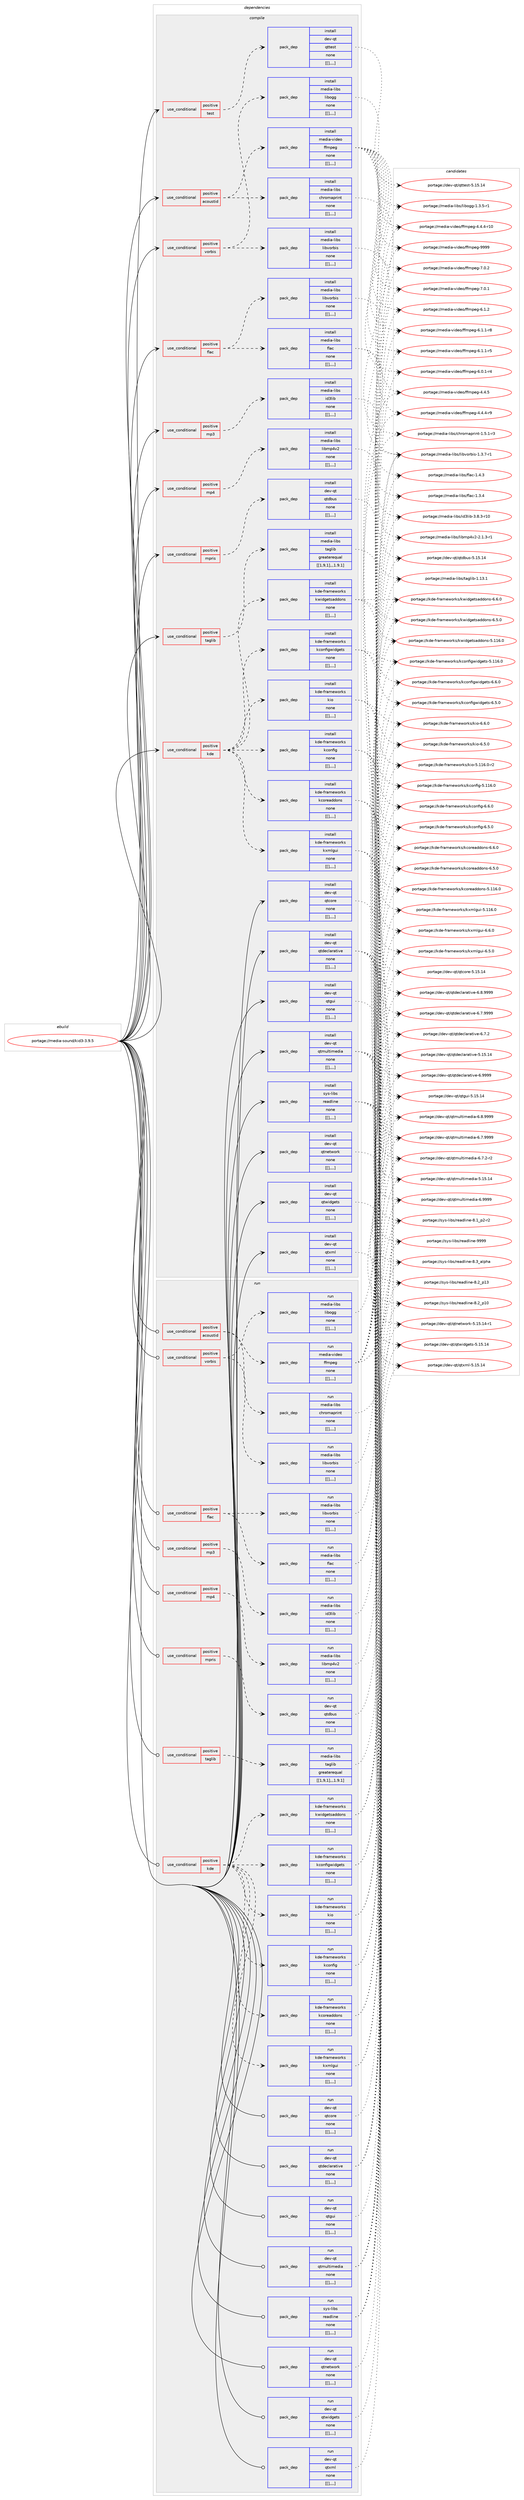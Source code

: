 digraph prolog {

# *************
# Graph options
# *************

newrank=true;
concentrate=true;
compound=true;
graph [rankdir=LR,fontname=Helvetica,fontsize=10,ranksep=1.5];#, ranksep=2.5, nodesep=0.2];
edge  [arrowhead=vee];
node  [fontname=Helvetica,fontsize=10];

# **********
# The ebuild
# **********

subgraph cluster_leftcol {
color=gray;
label=<<i>ebuild</i>>;
id [label="portage://media-sound/kid3-3.9.5", color=red, width=4, href="../media-sound/kid3-3.9.5.svg"];
}

# ****************
# The dependencies
# ****************

subgraph cluster_midcol {
color=gray;
label=<<i>dependencies</i>>;
subgraph cluster_compile {
fillcolor="#eeeeee";
style=filled;
label=<<i>compile</i>>;
subgraph cond83905 {
dependency332995 [label=<<TABLE BORDER="0" CELLBORDER="1" CELLSPACING="0" CELLPADDING="4"><TR><TD ROWSPAN="3" CELLPADDING="10">use_conditional</TD></TR><TR><TD>positive</TD></TR><TR><TD>acoustid</TD></TR></TABLE>>, shape=none, color=red];
subgraph pack246468 {
dependency332996 [label=<<TABLE BORDER="0" CELLBORDER="1" CELLSPACING="0" CELLPADDING="4" WIDTH="220"><TR><TD ROWSPAN="6" CELLPADDING="30">pack_dep</TD></TR><TR><TD WIDTH="110">install</TD></TR><TR><TD>media-libs</TD></TR><TR><TD>chromaprint</TD></TR><TR><TD>none</TD></TR><TR><TD>[[],,,,]</TD></TR></TABLE>>, shape=none, color=blue];
}
dependency332995:e -> dependency332996:w [weight=20,style="dashed",arrowhead="vee"];
subgraph pack246469 {
dependency332997 [label=<<TABLE BORDER="0" CELLBORDER="1" CELLSPACING="0" CELLPADDING="4" WIDTH="220"><TR><TD ROWSPAN="6" CELLPADDING="30">pack_dep</TD></TR><TR><TD WIDTH="110">install</TD></TR><TR><TD>media-video</TD></TR><TR><TD>ffmpeg</TD></TR><TR><TD>none</TD></TR><TR><TD>[[],,,,]</TD></TR></TABLE>>, shape=none, color=blue];
}
dependency332995:e -> dependency332997:w [weight=20,style="dashed",arrowhead="vee"];
}
id:e -> dependency332995:w [weight=20,style="solid",arrowhead="vee"];
subgraph cond83906 {
dependency332998 [label=<<TABLE BORDER="0" CELLBORDER="1" CELLSPACING="0" CELLPADDING="4"><TR><TD ROWSPAN="3" CELLPADDING="10">use_conditional</TD></TR><TR><TD>positive</TD></TR><TR><TD>flac</TD></TR></TABLE>>, shape=none, color=red];
subgraph pack246470 {
dependency332999 [label=<<TABLE BORDER="0" CELLBORDER="1" CELLSPACING="0" CELLPADDING="4" WIDTH="220"><TR><TD ROWSPAN="6" CELLPADDING="30">pack_dep</TD></TR><TR><TD WIDTH="110">install</TD></TR><TR><TD>media-libs</TD></TR><TR><TD>flac</TD></TR><TR><TD>none</TD></TR><TR><TD>[[],,,,]</TD></TR></TABLE>>, shape=none, color=blue];
}
dependency332998:e -> dependency332999:w [weight=20,style="dashed",arrowhead="vee"];
subgraph pack246471 {
dependency333000 [label=<<TABLE BORDER="0" CELLBORDER="1" CELLSPACING="0" CELLPADDING="4" WIDTH="220"><TR><TD ROWSPAN="6" CELLPADDING="30">pack_dep</TD></TR><TR><TD WIDTH="110">install</TD></TR><TR><TD>media-libs</TD></TR><TR><TD>libvorbis</TD></TR><TR><TD>none</TD></TR><TR><TD>[[],,,,]</TD></TR></TABLE>>, shape=none, color=blue];
}
dependency332998:e -> dependency333000:w [weight=20,style="dashed",arrowhead="vee"];
}
id:e -> dependency332998:w [weight=20,style="solid",arrowhead="vee"];
subgraph cond83907 {
dependency333001 [label=<<TABLE BORDER="0" CELLBORDER="1" CELLSPACING="0" CELLPADDING="4"><TR><TD ROWSPAN="3" CELLPADDING="10">use_conditional</TD></TR><TR><TD>positive</TD></TR><TR><TD>kde</TD></TR></TABLE>>, shape=none, color=red];
subgraph pack246472 {
dependency333002 [label=<<TABLE BORDER="0" CELLBORDER="1" CELLSPACING="0" CELLPADDING="4" WIDTH="220"><TR><TD ROWSPAN="6" CELLPADDING="30">pack_dep</TD></TR><TR><TD WIDTH="110">install</TD></TR><TR><TD>kde-frameworks</TD></TR><TR><TD>kconfig</TD></TR><TR><TD>none</TD></TR><TR><TD>[[],,,,]</TD></TR></TABLE>>, shape=none, color=blue];
}
dependency333001:e -> dependency333002:w [weight=20,style="dashed",arrowhead="vee"];
subgraph pack246473 {
dependency333003 [label=<<TABLE BORDER="0" CELLBORDER="1" CELLSPACING="0" CELLPADDING="4" WIDTH="220"><TR><TD ROWSPAN="6" CELLPADDING="30">pack_dep</TD></TR><TR><TD WIDTH="110">install</TD></TR><TR><TD>kde-frameworks</TD></TR><TR><TD>kconfigwidgets</TD></TR><TR><TD>none</TD></TR><TR><TD>[[],,,,]</TD></TR></TABLE>>, shape=none, color=blue];
}
dependency333001:e -> dependency333003:w [weight=20,style="dashed",arrowhead="vee"];
subgraph pack246474 {
dependency333004 [label=<<TABLE BORDER="0" CELLBORDER="1" CELLSPACING="0" CELLPADDING="4" WIDTH="220"><TR><TD ROWSPAN="6" CELLPADDING="30">pack_dep</TD></TR><TR><TD WIDTH="110">install</TD></TR><TR><TD>kde-frameworks</TD></TR><TR><TD>kcoreaddons</TD></TR><TR><TD>none</TD></TR><TR><TD>[[],,,,]</TD></TR></TABLE>>, shape=none, color=blue];
}
dependency333001:e -> dependency333004:w [weight=20,style="dashed",arrowhead="vee"];
subgraph pack246475 {
dependency333005 [label=<<TABLE BORDER="0" CELLBORDER="1" CELLSPACING="0" CELLPADDING="4" WIDTH="220"><TR><TD ROWSPAN="6" CELLPADDING="30">pack_dep</TD></TR><TR><TD WIDTH="110">install</TD></TR><TR><TD>kde-frameworks</TD></TR><TR><TD>kio</TD></TR><TR><TD>none</TD></TR><TR><TD>[[],,,,]</TD></TR></TABLE>>, shape=none, color=blue];
}
dependency333001:e -> dependency333005:w [weight=20,style="dashed",arrowhead="vee"];
subgraph pack246476 {
dependency333006 [label=<<TABLE BORDER="0" CELLBORDER="1" CELLSPACING="0" CELLPADDING="4" WIDTH="220"><TR><TD ROWSPAN="6" CELLPADDING="30">pack_dep</TD></TR><TR><TD WIDTH="110">install</TD></TR><TR><TD>kde-frameworks</TD></TR><TR><TD>kwidgetsaddons</TD></TR><TR><TD>none</TD></TR><TR><TD>[[],,,,]</TD></TR></TABLE>>, shape=none, color=blue];
}
dependency333001:e -> dependency333006:w [weight=20,style="dashed",arrowhead="vee"];
subgraph pack246477 {
dependency333007 [label=<<TABLE BORDER="0" CELLBORDER="1" CELLSPACING="0" CELLPADDING="4" WIDTH="220"><TR><TD ROWSPAN="6" CELLPADDING="30">pack_dep</TD></TR><TR><TD WIDTH="110">install</TD></TR><TR><TD>kde-frameworks</TD></TR><TR><TD>kxmlgui</TD></TR><TR><TD>none</TD></TR><TR><TD>[[],,,,]</TD></TR></TABLE>>, shape=none, color=blue];
}
dependency333001:e -> dependency333007:w [weight=20,style="dashed",arrowhead="vee"];
}
id:e -> dependency333001:w [weight=20,style="solid",arrowhead="vee"];
subgraph cond83908 {
dependency333008 [label=<<TABLE BORDER="0" CELLBORDER="1" CELLSPACING="0" CELLPADDING="4"><TR><TD ROWSPAN="3" CELLPADDING="10">use_conditional</TD></TR><TR><TD>positive</TD></TR><TR><TD>mp3</TD></TR></TABLE>>, shape=none, color=red];
subgraph pack246478 {
dependency333009 [label=<<TABLE BORDER="0" CELLBORDER="1" CELLSPACING="0" CELLPADDING="4" WIDTH="220"><TR><TD ROWSPAN="6" CELLPADDING="30">pack_dep</TD></TR><TR><TD WIDTH="110">install</TD></TR><TR><TD>media-libs</TD></TR><TR><TD>id3lib</TD></TR><TR><TD>none</TD></TR><TR><TD>[[],,,,]</TD></TR></TABLE>>, shape=none, color=blue];
}
dependency333008:e -> dependency333009:w [weight=20,style="dashed",arrowhead="vee"];
}
id:e -> dependency333008:w [weight=20,style="solid",arrowhead="vee"];
subgraph cond83909 {
dependency333010 [label=<<TABLE BORDER="0" CELLBORDER="1" CELLSPACING="0" CELLPADDING="4"><TR><TD ROWSPAN="3" CELLPADDING="10">use_conditional</TD></TR><TR><TD>positive</TD></TR><TR><TD>mp4</TD></TR></TABLE>>, shape=none, color=red];
subgraph pack246479 {
dependency333011 [label=<<TABLE BORDER="0" CELLBORDER="1" CELLSPACING="0" CELLPADDING="4" WIDTH="220"><TR><TD ROWSPAN="6" CELLPADDING="30">pack_dep</TD></TR><TR><TD WIDTH="110">install</TD></TR><TR><TD>media-libs</TD></TR><TR><TD>libmp4v2</TD></TR><TR><TD>none</TD></TR><TR><TD>[[],,,,]</TD></TR></TABLE>>, shape=none, color=blue];
}
dependency333010:e -> dependency333011:w [weight=20,style="dashed",arrowhead="vee"];
}
id:e -> dependency333010:w [weight=20,style="solid",arrowhead="vee"];
subgraph cond83910 {
dependency333012 [label=<<TABLE BORDER="0" CELLBORDER="1" CELLSPACING="0" CELLPADDING="4"><TR><TD ROWSPAN="3" CELLPADDING="10">use_conditional</TD></TR><TR><TD>positive</TD></TR><TR><TD>mpris</TD></TR></TABLE>>, shape=none, color=red];
subgraph pack246480 {
dependency333013 [label=<<TABLE BORDER="0" CELLBORDER="1" CELLSPACING="0" CELLPADDING="4" WIDTH="220"><TR><TD ROWSPAN="6" CELLPADDING="30">pack_dep</TD></TR><TR><TD WIDTH="110">install</TD></TR><TR><TD>dev-qt</TD></TR><TR><TD>qtdbus</TD></TR><TR><TD>none</TD></TR><TR><TD>[[],,,,]</TD></TR></TABLE>>, shape=none, color=blue];
}
dependency333012:e -> dependency333013:w [weight=20,style="dashed",arrowhead="vee"];
}
id:e -> dependency333012:w [weight=20,style="solid",arrowhead="vee"];
subgraph cond83911 {
dependency333014 [label=<<TABLE BORDER="0" CELLBORDER="1" CELLSPACING="0" CELLPADDING="4"><TR><TD ROWSPAN="3" CELLPADDING="10">use_conditional</TD></TR><TR><TD>positive</TD></TR><TR><TD>taglib</TD></TR></TABLE>>, shape=none, color=red];
subgraph pack246481 {
dependency333015 [label=<<TABLE BORDER="0" CELLBORDER="1" CELLSPACING="0" CELLPADDING="4" WIDTH="220"><TR><TD ROWSPAN="6" CELLPADDING="30">pack_dep</TD></TR><TR><TD WIDTH="110">install</TD></TR><TR><TD>media-libs</TD></TR><TR><TD>taglib</TD></TR><TR><TD>greaterequal</TD></TR><TR><TD>[[1,9,1],,,1.9.1]</TD></TR></TABLE>>, shape=none, color=blue];
}
dependency333014:e -> dependency333015:w [weight=20,style="dashed",arrowhead="vee"];
}
id:e -> dependency333014:w [weight=20,style="solid",arrowhead="vee"];
subgraph cond83912 {
dependency333016 [label=<<TABLE BORDER="0" CELLBORDER="1" CELLSPACING="0" CELLPADDING="4"><TR><TD ROWSPAN="3" CELLPADDING="10">use_conditional</TD></TR><TR><TD>positive</TD></TR><TR><TD>test</TD></TR></TABLE>>, shape=none, color=red];
subgraph pack246482 {
dependency333017 [label=<<TABLE BORDER="0" CELLBORDER="1" CELLSPACING="0" CELLPADDING="4" WIDTH="220"><TR><TD ROWSPAN="6" CELLPADDING="30">pack_dep</TD></TR><TR><TD WIDTH="110">install</TD></TR><TR><TD>dev-qt</TD></TR><TR><TD>qttest</TD></TR><TR><TD>none</TD></TR><TR><TD>[[],,,,]</TD></TR></TABLE>>, shape=none, color=blue];
}
dependency333016:e -> dependency333017:w [weight=20,style="dashed",arrowhead="vee"];
}
id:e -> dependency333016:w [weight=20,style="solid",arrowhead="vee"];
subgraph cond83913 {
dependency333018 [label=<<TABLE BORDER="0" CELLBORDER="1" CELLSPACING="0" CELLPADDING="4"><TR><TD ROWSPAN="3" CELLPADDING="10">use_conditional</TD></TR><TR><TD>positive</TD></TR><TR><TD>vorbis</TD></TR></TABLE>>, shape=none, color=red];
subgraph pack246483 {
dependency333019 [label=<<TABLE BORDER="0" CELLBORDER="1" CELLSPACING="0" CELLPADDING="4" WIDTH="220"><TR><TD ROWSPAN="6" CELLPADDING="30">pack_dep</TD></TR><TR><TD WIDTH="110">install</TD></TR><TR><TD>media-libs</TD></TR><TR><TD>libogg</TD></TR><TR><TD>none</TD></TR><TR><TD>[[],,,,]</TD></TR></TABLE>>, shape=none, color=blue];
}
dependency333018:e -> dependency333019:w [weight=20,style="dashed",arrowhead="vee"];
subgraph pack246484 {
dependency333020 [label=<<TABLE BORDER="0" CELLBORDER="1" CELLSPACING="0" CELLPADDING="4" WIDTH="220"><TR><TD ROWSPAN="6" CELLPADDING="30">pack_dep</TD></TR><TR><TD WIDTH="110">install</TD></TR><TR><TD>media-libs</TD></TR><TR><TD>libvorbis</TD></TR><TR><TD>none</TD></TR><TR><TD>[[],,,,]</TD></TR></TABLE>>, shape=none, color=blue];
}
dependency333018:e -> dependency333020:w [weight=20,style="dashed",arrowhead="vee"];
}
id:e -> dependency333018:w [weight=20,style="solid",arrowhead="vee"];
subgraph pack246485 {
dependency333021 [label=<<TABLE BORDER="0" CELLBORDER="1" CELLSPACING="0" CELLPADDING="4" WIDTH="220"><TR><TD ROWSPAN="6" CELLPADDING="30">pack_dep</TD></TR><TR><TD WIDTH="110">install</TD></TR><TR><TD>dev-qt</TD></TR><TR><TD>qtcore</TD></TR><TR><TD>none</TD></TR><TR><TD>[[],,,,]</TD></TR></TABLE>>, shape=none, color=blue];
}
id:e -> dependency333021:w [weight=20,style="solid",arrowhead="vee"];
subgraph pack246486 {
dependency333022 [label=<<TABLE BORDER="0" CELLBORDER="1" CELLSPACING="0" CELLPADDING="4" WIDTH="220"><TR><TD ROWSPAN="6" CELLPADDING="30">pack_dep</TD></TR><TR><TD WIDTH="110">install</TD></TR><TR><TD>dev-qt</TD></TR><TR><TD>qtdeclarative</TD></TR><TR><TD>none</TD></TR><TR><TD>[[],,,,]</TD></TR></TABLE>>, shape=none, color=blue];
}
id:e -> dependency333022:w [weight=20,style="solid",arrowhead="vee"];
subgraph pack246487 {
dependency333023 [label=<<TABLE BORDER="0" CELLBORDER="1" CELLSPACING="0" CELLPADDING="4" WIDTH="220"><TR><TD ROWSPAN="6" CELLPADDING="30">pack_dep</TD></TR><TR><TD WIDTH="110">install</TD></TR><TR><TD>dev-qt</TD></TR><TR><TD>qtgui</TD></TR><TR><TD>none</TD></TR><TR><TD>[[],,,,]</TD></TR></TABLE>>, shape=none, color=blue];
}
id:e -> dependency333023:w [weight=20,style="solid",arrowhead="vee"];
subgraph pack246488 {
dependency333024 [label=<<TABLE BORDER="0" CELLBORDER="1" CELLSPACING="0" CELLPADDING="4" WIDTH="220"><TR><TD ROWSPAN="6" CELLPADDING="30">pack_dep</TD></TR><TR><TD WIDTH="110">install</TD></TR><TR><TD>dev-qt</TD></TR><TR><TD>qtmultimedia</TD></TR><TR><TD>none</TD></TR><TR><TD>[[],,,,]</TD></TR></TABLE>>, shape=none, color=blue];
}
id:e -> dependency333024:w [weight=20,style="solid",arrowhead="vee"];
subgraph pack246489 {
dependency333025 [label=<<TABLE BORDER="0" CELLBORDER="1" CELLSPACING="0" CELLPADDING="4" WIDTH="220"><TR><TD ROWSPAN="6" CELLPADDING="30">pack_dep</TD></TR><TR><TD WIDTH="110">install</TD></TR><TR><TD>dev-qt</TD></TR><TR><TD>qtnetwork</TD></TR><TR><TD>none</TD></TR><TR><TD>[[],,,,]</TD></TR></TABLE>>, shape=none, color=blue];
}
id:e -> dependency333025:w [weight=20,style="solid",arrowhead="vee"];
subgraph pack246490 {
dependency333026 [label=<<TABLE BORDER="0" CELLBORDER="1" CELLSPACING="0" CELLPADDING="4" WIDTH="220"><TR><TD ROWSPAN="6" CELLPADDING="30">pack_dep</TD></TR><TR><TD WIDTH="110">install</TD></TR><TR><TD>dev-qt</TD></TR><TR><TD>qtwidgets</TD></TR><TR><TD>none</TD></TR><TR><TD>[[],,,,]</TD></TR></TABLE>>, shape=none, color=blue];
}
id:e -> dependency333026:w [weight=20,style="solid",arrowhead="vee"];
subgraph pack246491 {
dependency333027 [label=<<TABLE BORDER="0" CELLBORDER="1" CELLSPACING="0" CELLPADDING="4" WIDTH="220"><TR><TD ROWSPAN="6" CELLPADDING="30">pack_dep</TD></TR><TR><TD WIDTH="110">install</TD></TR><TR><TD>dev-qt</TD></TR><TR><TD>qtxml</TD></TR><TR><TD>none</TD></TR><TR><TD>[[],,,,]</TD></TR></TABLE>>, shape=none, color=blue];
}
id:e -> dependency333027:w [weight=20,style="solid",arrowhead="vee"];
subgraph pack246492 {
dependency333028 [label=<<TABLE BORDER="0" CELLBORDER="1" CELLSPACING="0" CELLPADDING="4" WIDTH="220"><TR><TD ROWSPAN="6" CELLPADDING="30">pack_dep</TD></TR><TR><TD WIDTH="110">install</TD></TR><TR><TD>sys-libs</TD></TR><TR><TD>readline</TD></TR><TR><TD>none</TD></TR><TR><TD>[[],,,,]</TD></TR></TABLE>>, shape=none, color=blue];
}
id:e -> dependency333028:w [weight=20,style="solid",arrowhead="vee"];
}
subgraph cluster_compileandrun {
fillcolor="#eeeeee";
style=filled;
label=<<i>compile and run</i>>;
}
subgraph cluster_run {
fillcolor="#eeeeee";
style=filled;
label=<<i>run</i>>;
subgraph cond83914 {
dependency333029 [label=<<TABLE BORDER="0" CELLBORDER="1" CELLSPACING="0" CELLPADDING="4"><TR><TD ROWSPAN="3" CELLPADDING="10">use_conditional</TD></TR><TR><TD>positive</TD></TR><TR><TD>acoustid</TD></TR></TABLE>>, shape=none, color=red];
subgraph pack246493 {
dependency333030 [label=<<TABLE BORDER="0" CELLBORDER="1" CELLSPACING="0" CELLPADDING="4" WIDTH="220"><TR><TD ROWSPAN="6" CELLPADDING="30">pack_dep</TD></TR><TR><TD WIDTH="110">run</TD></TR><TR><TD>media-libs</TD></TR><TR><TD>chromaprint</TD></TR><TR><TD>none</TD></TR><TR><TD>[[],,,,]</TD></TR></TABLE>>, shape=none, color=blue];
}
dependency333029:e -> dependency333030:w [weight=20,style="dashed",arrowhead="vee"];
subgraph pack246494 {
dependency333031 [label=<<TABLE BORDER="0" CELLBORDER="1" CELLSPACING="0" CELLPADDING="4" WIDTH="220"><TR><TD ROWSPAN="6" CELLPADDING="30">pack_dep</TD></TR><TR><TD WIDTH="110">run</TD></TR><TR><TD>media-video</TD></TR><TR><TD>ffmpeg</TD></TR><TR><TD>none</TD></TR><TR><TD>[[],,,,]</TD></TR></TABLE>>, shape=none, color=blue];
}
dependency333029:e -> dependency333031:w [weight=20,style="dashed",arrowhead="vee"];
}
id:e -> dependency333029:w [weight=20,style="solid",arrowhead="odot"];
subgraph cond83915 {
dependency333032 [label=<<TABLE BORDER="0" CELLBORDER="1" CELLSPACING="0" CELLPADDING="4"><TR><TD ROWSPAN="3" CELLPADDING="10">use_conditional</TD></TR><TR><TD>positive</TD></TR><TR><TD>flac</TD></TR></TABLE>>, shape=none, color=red];
subgraph pack246495 {
dependency333033 [label=<<TABLE BORDER="0" CELLBORDER="1" CELLSPACING="0" CELLPADDING="4" WIDTH="220"><TR><TD ROWSPAN="6" CELLPADDING="30">pack_dep</TD></TR><TR><TD WIDTH="110">run</TD></TR><TR><TD>media-libs</TD></TR><TR><TD>flac</TD></TR><TR><TD>none</TD></TR><TR><TD>[[],,,,]</TD></TR></TABLE>>, shape=none, color=blue];
}
dependency333032:e -> dependency333033:w [weight=20,style="dashed",arrowhead="vee"];
subgraph pack246496 {
dependency333034 [label=<<TABLE BORDER="0" CELLBORDER="1" CELLSPACING="0" CELLPADDING="4" WIDTH="220"><TR><TD ROWSPAN="6" CELLPADDING="30">pack_dep</TD></TR><TR><TD WIDTH="110">run</TD></TR><TR><TD>media-libs</TD></TR><TR><TD>libvorbis</TD></TR><TR><TD>none</TD></TR><TR><TD>[[],,,,]</TD></TR></TABLE>>, shape=none, color=blue];
}
dependency333032:e -> dependency333034:w [weight=20,style="dashed",arrowhead="vee"];
}
id:e -> dependency333032:w [weight=20,style="solid",arrowhead="odot"];
subgraph cond83916 {
dependency333035 [label=<<TABLE BORDER="0" CELLBORDER="1" CELLSPACING="0" CELLPADDING="4"><TR><TD ROWSPAN="3" CELLPADDING="10">use_conditional</TD></TR><TR><TD>positive</TD></TR><TR><TD>kde</TD></TR></TABLE>>, shape=none, color=red];
subgraph pack246497 {
dependency333036 [label=<<TABLE BORDER="0" CELLBORDER="1" CELLSPACING="0" CELLPADDING="4" WIDTH="220"><TR><TD ROWSPAN="6" CELLPADDING="30">pack_dep</TD></TR><TR><TD WIDTH="110">run</TD></TR><TR><TD>kde-frameworks</TD></TR><TR><TD>kconfig</TD></TR><TR><TD>none</TD></TR><TR><TD>[[],,,,]</TD></TR></TABLE>>, shape=none, color=blue];
}
dependency333035:e -> dependency333036:w [weight=20,style="dashed",arrowhead="vee"];
subgraph pack246498 {
dependency333037 [label=<<TABLE BORDER="0" CELLBORDER="1" CELLSPACING="0" CELLPADDING="4" WIDTH="220"><TR><TD ROWSPAN="6" CELLPADDING="30">pack_dep</TD></TR><TR><TD WIDTH="110">run</TD></TR><TR><TD>kde-frameworks</TD></TR><TR><TD>kconfigwidgets</TD></TR><TR><TD>none</TD></TR><TR><TD>[[],,,,]</TD></TR></TABLE>>, shape=none, color=blue];
}
dependency333035:e -> dependency333037:w [weight=20,style="dashed",arrowhead="vee"];
subgraph pack246499 {
dependency333038 [label=<<TABLE BORDER="0" CELLBORDER="1" CELLSPACING="0" CELLPADDING="4" WIDTH="220"><TR><TD ROWSPAN="6" CELLPADDING="30">pack_dep</TD></TR><TR><TD WIDTH="110">run</TD></TR><TR><TD>kde-frameworks</TD></TR><TR><TD>kcoreaddons</TD></TR><TR><TD>none</TD></TR><TR><TD>[[],,,,]</TD></TR></TABLE>>, shape=none, color=blue];
}
dependency333035:e -> dependency333038:w [weight=20,style="dashed",arrowhead="vee"];
subgraph pack246500 {
dependency333039 [label=<<TABLE BORDER="0" CELLBORDER="1" CELLSPACING="0" CELLPADDING="4" WIDTH="220"><TR><TD ROWSPAN="6" CELLPADDING="30">pack_dep</TD></TR><TR><TD WIDTH="110">run</TD></TR><TR><TD>kde-frameworks</TD></TR><TR><TD>kio</TD></TR><TR><TD>none</TD></TR><TR><TD>[[],,,,]</TD></TR></TABLE>>, shape=none, color=blue];
}
dependency333035:e -> dependency333039:w [weight=20,style="dashed",arrowhead="vee"];
subgraph pack246501 {
dependency333040 [label=<<TABLE BORDER="0" CELLBORDER="1" CELLSPACING="0" CELLPADDING="4" WIDTH="220"><TR><TD ROWSPAN="6" CELLPADDING="30">pack_dep</TD></TR><TR><TD WIDTH="110">run</TD></TR><TR><TD>kde-frameworks</TD></TR><TR><TD>kwidgetsaddons</TD></TR><TR><TD>none</TD></TR><TR><TD>[[],,,,]</TD></TR></TABLE>>, shape=none, color=blue];
}
dependency333035:e -> dependency333040:w [weight=20,style="dashed",arrowhead="vee"];
subgraph pack246502 {
dependency333041 [label=<<TABLE BORDER="0" CELLBORDER="1" CELLSPACING="0" CELLPADDING="4" WIDTH="220"><TR><TD ROWSPAN="6" CELLPADDING="30">pack_dep</TD></TR><TR><TD WIDTH="110">run</TD></TR><TR><TD>kde-frameworks</TD></TR><TR><TD>kxmlgui</TD></TR><TR><TD>none</TD></TR><TR><TD>[[],,,,]</TD></TR></TABLE>>, shape=none, color=blue];
}
dependency333035:e -> dependency333041:w [weight=20,style="dashed",arrowhead="vee"];
}
id:e -> dependency333035:w [weight=20,style="solid",arrowhead="odot"];
subgraph cond83917 {
dependency333042 [label=<<TABLE BORDER="0" CELLBORDER="1" CELLSPACING="0" CELLPADDING="4"><TR><TD ROWSPAN="3" CELLPADDING="10">use_conditional</TD></TR><TR><TD>positive</TD></TR><TR><TD>mp3</TD></TR></TABLE>>, shape=none, color=red];
subgraph pack246503 {
dependency333043 [label=<<TABLE BORDER="0" CELLBORDER="1" CELLSPACING="0" CELLPADDING="4" WIDTH="220"><TR><TD ROWSPAN="6" CELLPADDING="30">pack_dep</TD></TR><TR><TD WIDTH="110">run</TD></TR><TR><TD>media-libs</TD></TR><TR><TD>id3lib</TD></TR><TR><TD>none</TD></TR><TR><TD>[[],,,,]</TD></TR></TABLE>>, shape=none, color=blue];
}
dependency333042:e -> dependency333043:w [weight=20,style="dashed",arrowhead="vee"];
}
id:e -> dependency333042:w [weight=20,style="solid",arrowhead="odot"];
subgraph cond83918 {
dependency333044 [label=<<TABLE BORDER="0" CELLBORDER="1" CELLSPACING="0" CELLPADDING="4"><TR><TD ROWSPAN="3" CELLPADDING="10">use_conditional</TD></TR><TR><TD>positive</TD></TR><TR><TD>mp4</TD></TR></TABLE>>, shape=none, color=red];
subgraph pack246504 {
dependency333045 [label=<<TABLE BORDER="0" CELLBORDER="1" CELLSPACING="0" CELLPADDING="4" WIDTH="220"><TR><TD ROWSPAN="6" CELLPADDING="30">pack_dep</TD></TR><TR><TD WIDTH="110">run</TD></TR><TR><TD>media-libs</TD></TR><TR><TD>libmp4v2</TD></TR><TR><TD>none</TD></TR><TR><TD>[[],,,,]</TD></TR></TABLE>>, shape=none, color=blue];
}
dependency333044:e -> dependency333045:w [weight=20,style="dashed",arrowhead="vee"];
}
id:e -> dependency333044:w [weight=20,style="solid",arrowhead="odot"];
subgraph cond83919 {
dependency333046 [label=<<TABLE BORDER="0" CELLBORDER="1" CELLSPACING="0" CELLPADDING="4"><TR><TD ROWSPAN="3" CELLPADDING="10">use_conditional</TD></TR><TR><TD>positive</TD></TR><TR><TD>mpris</TD></TR></TABLE>>, shape=none, color=red];
subgraph pack246505 {
dependency333047 [label=<<TABLE BORDER="0" CELLBORDER="1" CELLSPACING="0" CELLPADDING="4" WIDTH="220"><TR><TD ROWSPAN="6" CELLPADDING="30">pack_dep</TD></TR><TR><TD WIDTH="110">run</TD></TR><TR><TD>dev-qt</TD></TR><TR><TD>qtdbus</TD></TR><TR><TD>none</TD></TR><TR><TD>[[],,,,]</TD></TR></TABLE>>, shape=none, color=blue];
}
dependency333046:e -> dependency333047:w [weight=20,style="dashed",arrowhead="vee"];
}
id:e -> dependency333046:w [weight=20,style="solid",arrowhead="odot"];
subgraph cond83920 {
dependency333048 [label=<<TABLE BORDER="0" CELLBORDER="1" CELLSPACING="0" CELLPADDING="4"><TR><TD ROWSPAN="3" CELLPADDING="10">use_conditional</TD></TR><TR><TD>positive</TD></TR><TR><TD>taglib</TD></TR></TABLE>>, shape=none, color=red];
subgraph pack246506 {
dependency333049 [label=<<TABLE BORDER="0" CELLBORDER="1" CELLSPACING="0" CELLPADDING="4" WIDTH="220"><TR><TD ROWSPAN="6" CELLPADDING="30">pack_dep</TD></TR><TR><TD WIDTH="110">run</TD></TR><TR><TD>media-libs</TD></TR><TR><TD>taglib</TD></TR><TR><TD>greaterequal</TD></TR><TR><TD>[[1,9,1],,,1.9.1]</TD></TR></TABLE>>, shape=none, color=blue];
}
dependency333048:e -> dependency333049:w [weight=20,style="dashed",arrowhead="vee"];
}
id:e -> dependency333048:w [weight=20,style="solid",arrowhead="odot"];
subgraph cond83921 {
dependency333050 [label=<<TABLE BORDER="0" CELLBORDER="1" CELLSPACING="0" CELLPADDING="4"><TR><TD ROWSPAN="3" CELLPADDING="10">use_conditional</TD></TR><TR><TD>positive</TD></TR><TR><TD>vorbis</TD></TR></TABLE>>, shape=none, color=red];
subgraph pack246507 {
dependency333051 [label=<<TABLE BORDER="0" CELLBORDER="1" CELLSPACING="0" CELLPADDING="4" WIDTH="220"><TR><TD ROWSPAN="6" CELLPADDING="30">pack_dep</TD></TR><TR><TD WIDTH="110">run</TD></TR><TR><TD>media-libs</TD></TR><TR><TD>libogg</TD></TR><TR><TD>none</TD></TR><TR><TD>[[],,,,]</TD></TR></TABLE>>, shape=none, color=blue];
}
dependency333050:e -> dependency333051:w [weight=20,style="dashed",arrowhead="vee"];
subgraph pack246508 {
dependency333052 [label=<<TABLE BORDER="0" CELLBORDER="1" CELLSPACING="0" CELLPADDING="4" WIDTH="220"><TR><TD ROWSPAN="6" CELLPADDING="30">pack_dep</TD></TR><TR><TD WIDTH="110">run</TD></TR><TR><TD>media-libs</TD></TR><TR><TD>libvorbis</TD></TR><TR><TD>none</TD></TR><TR><TD>[[],,,,]</TD></TR></TABLE>>, shape=none, color=blue];
}
dependency333050:e -> dependency333052:w [weight=20,style="dashed",arrowhead="vee"];
}
id:e -> dependency333050:w [weight=20,style="solid",arrowhead="odot"];
subgraph pack246509 {
dependency333053 [label=<<TABLE BORDER="0" CELLBORDER="1" CELLSPACING="0" CELLPADDING="4" WIDTH="220"><TR><TD ROWSPAN="6" CELLPADDING="30">pack_dep</TD></TR><TR><TD WIDTH="110">run</TD></TR><TR><TD>dev-qt</TD></TR><TR><TD>qtcore</TD></TR><TR><TD>none</TD></TR><TR><TD>[[],,,,]</TD></TR></TABLE>>, shape=none, color=blue];
}
id:e -> dependency333053:w [weight=20,style="solid",arrowhead="odot"];
subgraph pack246510 {
dependency333054 [label=<<TABLE BORDER="0" CELLBORDER="1" CELLSPACING="0" CELLPADDING="4" WIDTH="220"><TR><TD ROWSPAN="6" CELLPADDING="30">pack_dep</TD></TR><TR><TD WIDTH="110">run</TD></TR><TR><TD>dev-qt</TD></TR><TR><TD>qtdeclarative</TD></TR><TR><TD>none</TD></TR><TR><TD>[[],,,,]</TD></TR></TABLE>>, shape=none, color=blue];
}
id:e -> dependency333054:w [weight=20,style="solid",arrowhead="odot"];
subgraph pack246511 {
dependency333055 [label=<<TABLE BORDER="0" CELLBORDER="1" CELLSPACING="0" CELLPADDING="4" WIDTH="220"><TR><TD ROWSPAN="6" CELLPADDING="30">pack_dep</TD></TR><TR><TD WIDTH="110">run</TD></TR><TR><TD>dev-qt</TD></TR><TR><TD>qtgui</TD></TR><TR><TD>none</TD></TR><TR><TD>[[],,,,]</TD></TR></TABLE>>, shape=none, color=blue];
}
id:e -> dependency333055:w [weight=20,style="solid",arrowhead="odot"];
subgraph pack246512 {
dependency333056 [label=<<TABLE BORDER="0" CELLBORDER="1" CELLSPACING="0" CELLPADDING="4" WIDTH="220"><TR><TD ROWSPAN="6" CELLPADDING="30">pack_dep</TD></TR><TR><TD WIDTH="110">run</TD></TR><TR><TD>dev-qt</TD></TR><TR><TD>qtmultimedia</TD></TR><TR><TD>none</TD></TR><TR><TD>[[],,,,]</TD></TR></TABLE>>, shape=none, color=blue];
}
id:e -> dependency333056:w [weight=20,style="solid",arrowhead="odot"];
subgraph pack246513 {
dependency333057 [label=<<TABLE BORDER="0" CELLBORDER="1" CELLSPACING="0" CELLPADDING="4" WIDTH="220"><TR><TD ROWSPAN="6" CELLPADDING="30">pack_dep</TD></TR><TR><TD WIDTH="110">run</TD></TR><TR><TD>dev-qt</TD></TR><TR><TD>qtnetwork</TD></TR><TR><TD>none</TD></TR><TR><TD>[[],,,,]</TD></TR></TABLE>>, shape=none, color=blue];
}
id:e -> dependency333057:w [weight=20,style="solid",arrowhead="odot"];
subgraph pack246514 {
dependency333058 [label=<<TABLE BORDER="0" CELLBORDER="1" CELLSPACING="0" CELLPADDING="4" WIDTH="220"><TR><TD ROWSPAN="6" CELLPADDING="30">pack_dep</TD></TR><TR><TD WIDTH="110">run</TD></TR><TR><TD>dev-qt</TD></TR><TR><TD>qtwidgets</TD></TR><TR><TD>none</TD></TR><TR><TD>[[],,,,]</TD></TR></TABLE>>, shape=none, color=blue];
}
id:e -> dependency333058:w [weight=20,style="solid",arrowhead="odot"];
subgraph pack246515 {
dependency333059 [label=<<TABLE BORDER="0" CELLBORDER="1" CELLSPACING="0" CELLPADDING="4" WIDTH="220"><TR><TD ROWSPAN="6" CELLPADDING="30">pack_dep</TD></TR><TR><TD WIDTH="110">run</TD></TR><TR><TD>dev-qt</TD></TR><TR><TD>qtxml</TD></TR><TR><TD>none</TD></TR><TR><TD>[[],,,,]</TD></TR></TABLE>>, shape=none, color=blue];
}
id:e -> dependency333059:w [weight=20,style="solid",arrowhead="odot"];
subgraph pack246516 {
dependency333060 [label=<<TABLE BORDER="0" CELLBORDER="1" CELLSPACING="0" CELLPADDING="4" WIDTH="220"><TR><TD ROWSPAN="6" CELLPADDING="30">pack_dep</TD></TR><TR><TD WIDTH="110">run</TD></TR><TR><TD>sys-libs</TD></TR><TR><TD>readline</TD></TR><TR><TD>none</TD></TR><TR><TD>[[],,,,]</TD></TR></TABLE>>, shape=none, color=blue];
}
id:e -> dependency333060:w [weight=20,style="solid",arrowhead="odot"];
}
}

# **************
# The candidates
# **************

subgraph cluster_choices {
rank=same;
color=gray;
label=<<i>candidates</i>>;

subgraph choice246468 {
color=black;
nodesep=1;
choice1091011001059745108105981154799104114111109971121141051101164549465346494511451 [label="portage://media-libs/chromaprint-1.5.1-r3", color=red, width=4,href="../media-libs/chromaprint-1.5.1-r3.svg"];
dependency332996:e -> choice1091011001059745108105981154799104114111109971121141051101164549465346494511451:w [style=dotted,weight="100"];
}
subgraph choice246469 {
color=black;
nodesep=1;
choice1091011001059745118105100101111471021021091121011034557575757 [label="portage://media-video/ffmpeg-9999", color=red, width=4,href="../media-video/ffmpeg-9999.svg"];
choice109101100105974511810510010111147102102109112101103455546484650 [label="portage://media-video/ffmpeg-7.0.2", color=red, width=4,href="../media-video/ffmpeg-7.0.2.svg"];
choice109101100105974511810510010111147102102109112101103455546484649 [label="portage://media-video/ffmpeg-7.0.1", color=red, width=4,href="../media-video/ffmpeg-7.0.1.svg"];
choice109101100105974511810510010111147102102109112101103455446494650 [label="portage://media-video/ffmpeg-6.1.2", color=red, width=4,href="../media-video/ffmpeg-6.1.2.svg"];
choice1091011001059745118105100101111471021021091121011034554464946494511456 [label="portage://media-video/ffmpeg-6.1.1-r8", color=red, width=4,href="../media-video/ffmpeg-6.1.1-r8.svg"];
choice1091011001059745118105100101111471021021091121011034554464946494511453 [label="portage://media-video/ffmpeg-6.1.1-r5", color=red, width=4,href="../media-video/ffmpeg-6.1.1-r5.svg"];
choice1091011001059745118105100101111471021021091121011034554464846494511452 [label="portage://media-video/ffmpeg-6.0.1-r4", color=red, width=4,href="../media-video/ffmpeg-6.0.1-r4.svg"];
choice109101100105974511810510010111147102102109112101103455246524653 [label="portage://media-video/ffmpeg-4.4.5", color=red, width=4,href="../media-video/ffmpeg-4.4.5.svg"];
choice1091011001059745118105100101111471021021091121011034552465246524511457 [label="portage://media-video/ffmpeg-4.4.4-r9", color=red, width=4,href="../media-video/ffmpeg-4.4.4-r9.svg"];
choice109101100105974511810510010111147102102109112101103455246524652451144948 [label="portage://media-video/ffmpeg-4.4.4-r10", color=red, width=4,href="../media-video/ffmpeg-4.4.4-r10.svg"];
dependency332997:e -> choice1091011001059745118105100101111471021021091121011034557575757:w [style=dotted,weight="100"];
dependency332997:e -> choice109101100105974511810510010111147102102109112101103455546484650:w [style=dotted,weight="100"];
dependency332997:e -> choice109101100105974511810510010111147102102109112101103455546484649:w [style=dotted,weight="100"];
dependency332997:e -> choice109101100105974511810510010111147102102109112101103455446494650:w [style=dotted,weight="100"];
dependency332997:e -> choice1091011001059745118105100101111471021021091121011034554464946494511456:w [style=dotted,weight="100"];
dependency332997:e -> choice1091011001059745118105100101111471021021091121011034554464946494511453:w [style=dotted,weight="100"];
dependency332997:e -> choice1091011001059745118105100101111471021021091121011034554464846494511452:w [style=dotted,weight="100"];
dependency332997:e -> choice109101100105974511810510010111147102102109112101103455246524653:w [style=dotted,weight="100"];
dependency332997:e -> choice1091011001059745118105100101111471021021091121011034552465246524511457:w [style=dotted,weight="100"];
dependency332997:e -> choice109101100105974511810510010111147102102109112101103455246524652451144948:w [style=dotted,weight="100"];
}
subgraph choice246470 {
color=black;
nodesep=1;
choice109101100105974510810598115471021089799454946524651 [label="portage://media-libs/flac-1.4.3", color=red, width=4,href="../media-libs/flac-1.4.3.svg"];
choice109101100105974510810598115471021089799454946514652 [label="portage://media-libs/flac-1.3.4", color=red, width=4,href="../media-libs/flac-1.3.4.svg"];
dependency332999:e -> choice109101100105974510810598115471021089799454946524651:w [style=dotted,weight="100"];
dependency332999:e -> choice109101100105974510810598115471021089799454946514652:w [style=dotted,weight="100"];
}
subgraph choice246471 {
color=black;
nodesep=1;
choice1091011001059745108105981154710810598118111114981051154549465146554511449 [label="portage://media-libs/libvorbis-1.3.7-r1", color=red, width=4,href="../media-libs/libvorbis-1.3.7-r1.svg"];
dependency333000:e -> choice1091011001059745108105981154710810598118111114981051154549465146554511449:w [style=dotted,weight="100"];
}
subgraph choice246472 {
color=black;
nodesep=1;
choice10710010145102114971091011191111141071154710799111110102105103455446544648 [label="portage://kde-frameworks/kconfig-6.6.0", color=red, width=4,href="../kde-frameworks/kconfig-6.6.0.svg"];
choice10710010145102114971091011191111141071154710799111110102105103455446534648 [label="portage://kde-frameworks/kconfig-6.5.0", color=red, width=4,href="../kde-frameworks/kconfig-6.5.0.svg"];
choice107100101451021149710910111911111410711547107991111101021051034553464949544648 [label="portage://kde-frameworks/kconfig-5.116.0", color=red, width=4,href="../kde-frameworks/kconfig-5.116.0.svg"];
dependency333002:e -> choice10710010145102114971091011191111141071154710799111110102105103455446544648:w [style=dotted,weight="100"];
dependency333002:e -> choice10710010145102114971091011191111141071154710799111110102105103455446534648:w [style=dotted,weight="100"];
dependency333002:e -> choice107100101451021149710910111911111410711547107991111101021051034553464949544648:w [style=dotted,weight="100"];
}
subgraph choice246473 {
color=black;
nodesep=1;
choice10710010145102114971091011191111141071154710799111110102105103119105100103101116115455446544648 [label="portage://kde-frameworks/kconfigwidgets-6.6.0", color=red, width=4,href="../kde-frameworks/kconfigwidgets-6.6.0.svg"];
choice10710010145102114971091011191111141071154710799111110102105103119105100103101116115455446534648 [label="portage://kde-frameworks/kconfigwidgets-6.5.0", color=red, width=4,href="../kde-frameworks/kconfigwidgets-6.5.0.svg"];
choice107100101451021149710910111911111410711547107991111101021051031191051001031011161154553464949544648 [label="portage://kde-frameworks/kconfigwidgets-5.116.0", color=red, width=4,href="../kde-frameworks/kconfigwidgets-5.116.0.svg"];
dependency333003:e -> choice10710010145102114971091011191111141071154710799111110102105103119105100103101116115455446544648:w [style=dotted,weight="100"];
dependency333003:e -> choice10710010145102114971091011191111141071154710799111110102105103119105100103101116115455446534648:w [style=dotted,weight="100"];
dependency333003:e -> choice107100101451021149710910111911111410711547107991111101021051031191051001031011161154553464949544648:w [style=dotted,weight="100"];
}
subgraph choice246474 {
color=black;
nodesep=1;
choice1071001014510211497109101119111114107115471079911111410197100100111110115455446544648 [label="portage://kde-frameworks/kcoreaddons-6.6.0", color=red, width=4,href="../kde-frameworks/kcoreaddons-6.6.0.svg"];
choice1071001014510211497109101119111114107115471079911111410197100100111110115455446534648 [label="portage://kde-frameworks/kcoreaddons-6.5.0", color=red, width=4,href="../kde-frameworks/kcoreaddons-6.5.0.svg"];
choice10710010145102114971091011191111141071154710799111114101971001001111101154553464949544648 [label="portage://kde-frameworks/kcoreaddons-5.116.0", color=red, width=4,href="../kde-frameworks/kcoreaddons-5.116.0.svg"];
dependency333004:e -> choice1071001014510211497109101119111114107115471079911111410197100100111110115455446544648:w [style=dotted,weight="100"];
dependency333004:e -> choice1071001014510211497109101119111114107115471079911111410197100100111110115455446534648:w [style=dotted,weight="100"];
dependency333004:e -> choice10710010145102114971091011191111141071154710799111114101971001001111101154553464949544648:w [style=dotted,weight="100"];
}
subgraph choice246475 {
color=black;
nodesep=1;
choice107100101451021149710910111911111410711547107105111455446544648 [label="portage://kde-frameworks/kio-6.6.0", color=red, width=4,href="../kde-frameworks/kio-6.6.0.svg"];
choice107100101451021149710910111911111410711547107105111455446534648 [label="portage://kde-frameworks/kio-6.5.0", color=red, width=4,href="../kde-frameworks/kio-6.5.0.svg"];
choice10710010145102114971091011191111141071154710710511145534649495446484511450 [label="portage://kde-frameworks/kio-5.116.0-r2", color=red, width=4,href="../kde-frameworks/kio-5.116.0-r2.svg"];
dependency333005:e -> choice107100101451021149710910111911111410711547107105111455446544648:w [style=dotted,weight="100"];
dependency333005:e -> choice107100101451021149710910111911111410711547107105111455446534648:w [style=dotted,weight="100"];
dependency333005:e -> choice10710010145102114971091011191111141071154710710511145534649495446484511450:w [style=dotted,weight="100"];
}
subgraph choice246476 {
color=black;
nodesep=1;
choice10710010145102114971091011191111141071154710711910510010310111611597100100111110115455446544648 [label="portage://kde-frameworks/kwidgetsaddons-6.6.0", color=red, width=4,href="../kde-frameworks/kwidgetsaddons-6.6.0.svg"];
choice10710010145102114971091011191111141071154710711910510010310111611597100100111110115455446534648 [label="portage://kde-frameworks/kwidgetsaddons-6.5.0", color=red, width=4,href="../kde-frameworks/kwidgetsaddons-6.5.0.svg"];
choice107100101451021149710910111911111410711547107119105100103101116115971001001111101154553464949544648 [label="portage://kde-frameworks/kwidgetsaddons-5.116.0", color=red, width=4,href="../kde-frameworks/kwidgetsaddons-5.116.0.svg"];
dependency333006:e -> choice10710010145102114971091011191111141071154710711910510010310111611597100100111110115455446544648:w [style=dotted,weight="100"];
dependency333006:e -> choice10710010145102114971091011191111141071154710711910510010310111611597100100111110115455446534648:w [style=dotted,weight="100"];
dependency333006:e -> choice107100101451021149710910111911111410711547107119105100103101116115971001001111101154553464949544648:w [style=dotted,weight="100"];
}
subgraph choice246477 {
color=black;
nodesep=1;
choice107100101451021149710910111911111410711547107120109108103117105455446544648 [label="portage://kde-frameworks/kxmlgui-6.6.0", color=red, width=4,href="../kde-frameworks/kxmlgui-6.6.0.svg"];
choice107100101451021149710910111911111410711547107120109108103117105455446534648 [label="portage://kde-frameworks/kxmlgui-6.5.0", color=red, width=4,href="../kde-frameworks/kxmlgui-6.5.0.svg"];
choice1071001014510211497109101119111114107115471071201091081031171054553464949544648 [label="portage://kde-frameworks/kxmlgui-5.116.0", color=red, width=4,href="../kde-frameworks/kxmlgui-5.116.0.svg"];
dependency333007:e -> choice107100101451021149710910111911111410711547107120109108103117105455446544648:w [style=dotted,weight="100"];
dependency333007:e -> choice107100101451021149710910111911111410711547107120109108103117105455446534648:w [style=dotted,weight="100"];
dependency333007:e -> choice1071001014510211497109101119111114107115471071201091081031171054553464949544648:w [style=dotted,weight="100"];
}
subgraph choice246478 {
color=black;
nodesep=1;
choice109101100105974510810598115471051005110810598455146564651451144948 [label="portage://media-libs/id3lib-3.8.3-r10", color=red, width=4,href="../media-libs/id3lib-3.8.3-r10.svg"];
dependency333009:e -> choice109101100105974510810598115471051005110810598455146564651451144948:w [style=dotted,weight="100"];
}
subgraph choice246479 {
color=black;
nodesep=1;
choice109101100105974510810598115471081059810911252118504550464946514511449 [label="portage://media-libs/libmp4v2-2.1.3-r1", color=red, width=4,href="../media-libs/libmp4v2-2.1.3-r1.svg"];
dependency333011:e -> choice109101100105974510810598115471081059810911252118504550464946514511449:w [style=dotted,weight="100"];
}
subgraph choice246480 {
color=black;
nodesep=1;
choice1001011184511311647113116100981171154553464953464952 [label="portage://dev-qt/qtdbus-5.15.14", color=red, width=4,href="../dev-qt/qtdbus-5.15.14.svg"];
dependency333013:e -> choice1001011184511311647113116100981171154553464953464952:w [style=dotted,weight="100"];
}
subgraph choice246481 {
color=black;
nodesep=1;
choice10910110010597451081059811547116971031081059845494649514649 [label="portage://media-libs/taglib-1.13.1", color=red, width=4,href="../media-libs/taglib-1.13.1.svg"];
dependency333015:e -> choice10910110010597451081059811547116971031081059845494649514649:w [style=dotted,weight="100"];
}
subgraph choice246482 {
color=black;
nodesep=1;
choice10010111845113116471131161161011151164553464953464952 [label="portage://dev-qt/qttest-5.15.14", color=red, width=4,href="../dev-qt/qttest-5.15.14.svg"];
dependency333017:e -> choice10010111845113116471131161161011151164553464953464952:w [style=dotted,weight="100"];
}
subgraph choice246483 {
color=black;
nodesep=1;
choice10910110010597451081059811547108105981111031034549465146534511449 [label="portage://media-libs/libogg-1.3.5-r1", color=red, width=4,href="../media-libs/libogg-1.3.5-r1.svg"];
dependency333019:e -> choice10910110010597451081059811547108105981111031034549465146534511449:w [style=dotted,weight="100"];
}
subgraph choice246484 {
color=black;
nodesep=1;
choice1091011001059745108105981154710810598118111114981051154549465146554511449 [label="portage://media-libs/libvorbis-1.3.7-r1", color=red, width=4,href="../media-libs/libvorbis-1.3.7-r1.svg"];
dependency333020:e -> choice1091011001059745108105981154710810598118111114981051154549465146554511449:w [style=dotted,weight="100"];
}
subgraph choice246485 {
color=black;
nodesep=1;
choice1001011184511311647113116991111141014553464953464952 [label="portage://dev-qt/qtcore-5.15.14", color=red, width=4,href="../dev-qt/qtcore-5.15.14.svg"];
dependency333021:e -> choice1001011184511311647113116991111141014553464953464952:w [style=dotted,weight="100"];
}
subgraph choice246486 {
color=black;
nodesep=1;
choice100101118451131164711311610010199108971149711610511810145544657575757 [label="portage://dev-qt/qtdeclarative-6.9999", color=red, width=4,href="../dev-qt/qtdeclarative-6.9999.svg"];
choice1001011184511311647113116100101991089711497116105118101455446564657575757 [label="portage://dev-qt/qtdeclarative-6.8.9999", color=red, width=4,href="../dev-qt/qtdeclarative-6.8.9999.svg"];
choice1001011184511311647113116100101991089711497116105118101455446554657575757 [label="portage://dev-qt/qtdeclarative-6.7.9999", color=red, width=4,href="../dev-qt/qtdeclarative-6.7.9999.svg"];
choice1001011184511311647113116100101991089711497116105118101455446554650 [label="portage://dev-qt/qtdeclarative-6.7.2", color=red, width=4,href="../dev-qt/qtdeclarative-6.7.2.svg"];
choice10010111845113116471131161001019910897114971161051181014553464953464952 [label="portage://dev-qt/qtdeclarative-5.15.14", color=red, width=4,href="../dev-qt/qtdeclarative-5.15.14.svg"];
dependency333022:e -> choice100101118451131164711311610010199108971149711610511810145544657575757:w [style=dotted,weight="100"];
dependency333022:e -> choice1001011184511311647113116100101991089711497116105118101455446564657575757:w [style=dotted,weight="100"];
dependency333022:e -> choice1001011184511311647113116100101991089711497116105118101455446554657575757:w [style=dotted,weight="100"];
dependency333022:e -> choice1001011184511311647113116100101991089711497116105118101455446554650:w [style=dotted,weight="100"];
dependency333022:e -> choice10010111845113116471131161001019910897114971161051181014553464953464952:w [style=dotted,weight="100"];
}
subgraph choice246487 {
color=black;
nodesep=1;
choice10010111845113116471131161031171054553464953464952 [label="portage://dev-qt/qtgui-5.15.14", color=red, width=4,href="../dev-qt/qtgui-5.15.14.svg"];
dependency333023:e -> choice10010111845113116471131161031171054553464953464952:w [style=dotted,weight="100"];
}
subgraph choice246488 {
color=black;
nodesep=1;
choice10010111845113116471131161091171081161051091011001059745544657575757 [label="portage://dev-qt/qtmultimedia-6.9999", color=red, width=4,href="../dev-qt/qtmultimedia-6.9999.svg"];
choice100101118451131164711311610911710811610510910110010597455446564657575757 [label="portage://dev-qt/qtmultimedia-6.8.9999", color=red, width=4,href="../dev-qt/qtmultimedia-6.8.9999.svg"];
choice100101118451131164711311610911710811610510910110010597455446554657575757 [label="portage://dev-qt/qtmultimedia-6.7.9999", color=red, width=4,href="../dev-qt/qtmultimedia-6.7.9999.svg"];
choice1001011184511311647113116109117108116105109101100105974554465546504511450 [label="portage://dev-qt/qtmultimedia-6.7.2-r2", color=red, width=4,href="../dev-qt/qtmultimedia-6.7.2-r2.svg"];
choice1001011184511311647113116109117108116105109101100105974553464953464952 [label="portage://dev-qt/qtmultimedia-5.15.14", color=red, width=4,href="../dev-qt/qtmultimedia-5.15.14.svg"];
dependency333024:e -> choice10010111845113116471131161091171081161051091011001059745544657575757:w [style=dotted,weight="100"];
dependency333024:e -> choice100101118451131164711311610911710811610510910110010597455446564657575757:w [style=dotted,weight="100"];
dependency333024:e -> choice100101118451131164711311610911710811610510910110010597455446554657575757:w [style=dotted,weight="100"];
dependency333024:e -> choice1001011184511311647113116109117108116105109101100105974554465546504511450:w [style=dotted,weight="100"];
dependency333024:e -> choice1001011184511311647113116109117108116105109101100105974553464953464952:w [style=dotted,weight="100"];
}
subgraph choice246489 {
color=black;
nodesep=1;
choice100101118451131164711311611010111611911111410745534649534649524511449 [label="portage://dev-qt/qtnetwork-5.15.14-r1", color=red, width=4,href="../dev-qt/qtnetwork-5.15.14-r1.svg"];
dependency333025:e -> choice100101118451131164711311611010111611911111410745534649534649524511449:w [style=dotted,weight="100"];
}
subgraph choice246490 {
color=black;
nodesep=1;
choice10010111845113116471131161191051001031011161154553464953464952 [label="portage://dev-qt/qtwidgets-5.15.14", color=red, width=4,href="../dev-qt/qtwidgets-5.15.14.svg"];
dependency333026:e -> choice10010111845113116471131161191051001031011161154553464953464952:w [style=dotted,weight="100"];
}
subgraph choice246491 {
color=black;
nodesep=1;
choice10010111845113116471131161201091084553464953464952 [label="portage://dev-qt/qtxml-5.15.14", color=red, width=4,href="../dev-qt/qtxml-5.15.14.svg"];
dependency333027:e -> choice10010111845113116471131161201091084553464953464952:w [style=dotted,weight="100"];
}
subgraph choice246492 {
color=black;
nodesep=1;
choice115121115451081059811547114101971001081051101014557575757 [label="portage://sys-libs/readline-9999", color=red, width=4,href="../sys-libs/readline-9999.svg"];
choice1151211154510810598115471141019710010810511010145564651959710811210497 [label="portage://sys-libs/readline-8.3_alpha", color=red, width=4,href="../sys-libs/readline-8.3_alpha.svg"];
choice1151211154510810598115471141019710010810511010145564650951124951 [label="portage://sys-libs/readline-8.2_p13", color=red, width=4,href="../sys-libs/readline-8.2_p13.svg"];
choice1151211154510810598115471141019710010810511010145564650951124948 [label="portage://sys-libs/readline-8.2_p10", color=red, width=4,href="../sys-libs/readline-8.2_p10.svg"];
choice115121115451081059811547114101971001081051101014556464995112504511450 [label="portage://sys-libs/readline-8.1_p2-r2", color=red, width=4,href="../sys-libs/readline-8.1_p2-r2.svg"];
dependency333028:e -> choice115121115451081059811547114101971001081051101014557575757:w [style=dotted,weight="100"];
dependency333028:e -> choice1151211154510810598115471141019710010810511010145564651959710811210497:w [style=dotted,weight="100"];
dependency333028:e -> choice1151211154510810598115471141019710010810511010145564650951124951:w [style=dotted,weight="100"];
dependency333028:e -> choice1151211154510810598115471141019710010810511010145564650951124948:w [style=dotted,weight="100"];
dependency333028:e -> choice115121115451081059811547114101971001081051101014556464995112504511450:w [style=dotted,weight="100"];
}
subgraph choice246493 {
color=black;
nodesep=1;
choice1091011001059745108105981154799104114111109971121141051101164549465346494511451 [label="portage://media-libs/chromaprint-1.5.1-r3", color=red, width=4,href="../media-libs/chromaprint-1.5.1-r3.svg"];
dependency333030:e -> choice1091011001059745108105981154799104114111109971121141051101164549465346494511451:w [style=dotted,weight="100"];
}
subgraph choice246494 {
color=black;
nodesep=1;
choice1091011001059745118105100101111471021021091121011034557575757 [label="portage://media-video/ffmpeg-9999", color=red, width=4,href="../media-video/ffmpeg-9999.svg"];
choice109101100105974511810510010111147102102109112101103455546484650 [label="portage://media-video/ffmpeg-7.0.2", color=red, width=4,href="../media-video/ffmpeg-7.0.2.svg"];
choice109101100105974511810510010111147102102109112101103455546484649 [label="portage://media-video/ffmpeg-7.0.1", color=red, width=4,href="../media-video/ffmpeg-7.0.1.svg"];
choice109101100105974511810510010111147102102109112101103455446494650 [label="portage://media-video/ffmpeg-6.1.2", color=red, width=4,href="../media-video/ffmpeg-6.1.2.svg"];
choice1091011001059745118105100101111471021021091121011034554464946494511456 [label="portage://media-video/ffmpeg-6.1.1-r8", color=red, width=4,href="../media-video/ffmpeg-6.1.1-r8.svg"];
choice1091011001059745118105100101111471021021091121011034554464946494511453 [label="portage://media-video/ffmpeg-6.1.1-r5", color=red, width=4,href="../media-video/ffmpeg-6.1.1-r5.svg"];
choice1091011001059745118105100101111471021021091121011034554464846494511452 [label="portage://media-video/ffmpeg-6.0.1-r4", color=red, width=4,href="../media-video/ffmpeg-6.0.1-r4.svg"];
choice109101100105974511810510010111147102102109112101103455246524653 [label="portage://media-video/ffmpeg-4.4.5", color=red, width=4,href="../media-video/ffmpeg-4.4.5.svg"];
choice1091011001059745118105100101111471021021091121011034552465246524511457 [label="portage://media-video/ffmpeg-4.4.4-r9", color=red, width=4,href="../media-video/ffmpeg-4.4.4-r9.svg"];
choice109101100105974511810510010111147102102109112101103455246524652451144948 [label="portage://media-video/ffmpeg-4.4.4-r10", color=red, width=4,href="../media-video/ffmpeg-4.4.4-r10.svg"];
dependency333031:e -> choice1091011001059745118105100101111471021021091121011034557575757:w [style=dotted,weight="100"];
dependency333031:e -> choice109101100105974511810510010111147102102109112101103455546484650:w [style=dotted,weight="100"];
dependency333031:e -> choice109101100105974511810510010111147102102109112101103455546484649:w [style=dotted,weight="100"];
dependency333031:e -> choice109101100105974511810510010111147102102109112101103455446494650:w [style=dotted,weight="100"];
dependency333031:e -> choice1091011001059745118105100101111471021021091121011034554464946494511456:w [style=dotted,weight="100"];
dependency333031:e -> choice1091011001059745118105100101111471021021091121011034554464946494511453:w [style=dotted,weight="100"];
dependency333031:e -> choice1091011001059745118105100101111471021021091121011034554464846494511452:w [style=dotted,weight="100"];
dependency333031:e -> choice109101100105974511810510010111147102102109112101103455246524653:w [style=dotted,weight="100"];
dependency333031:e -> choice1091011001059745118105100101111471021021091121011034552465246524511457:w [style=dotted,weight="100"];
dependency333031:e -> choice109101100105974511810510010111147102102109112101103455246524652451144948:w [style=dotted,weight="100"];
}
subgraph choice246495 {
color=black;
nodesep=1;
choice109101100105974510810598115471021089799454946524651 [label="portage://media-libs/flac-1.4.3", color=red, width=4,href="../media-libs/flac-1.4.3.svg"];
choice109101100105974510810598115471021089799454946514652 [label="portage://media-libs/flac-1.3.4", color=red, width=4,href="../media-libs/flac-1.3.4.svg"];
dependency333033:e -> choice109101100105974510810598115471021089799454946524651:w [style=dotted,weight="100"];
dependency333033:e -> choice109101100105974510810598115471021089799454946514652:w [style=dotted,weight="100"];
}
subgraph choice246496 {
color=black;
nodesep=1;
choice1091011001059745108105981154710810598118111114981051154549465146554511449 [label="portage://media-libs/libvorbis-1.3.7-r1", color=red, width=4,href="../media-libs/libvorbis-1.3.7-r1.svg"];
dependency333034:e -> choice1091011001059745108105981154710810598118111114981051154549465146554511449:w [style=dotted,weight="100"];
}
subgraph choice246497 {
color=black;
nodesep=1;
choice10710010145102114971091011191111141071154710799111110102105103455446544648 [label="portage://kde-frameworks/kconfig-6.6.0", color=red, width=4,href="../kde-frameworks/kconfig-6.6.0.svg"];
choice10710010145102114971091011191111141071154710799111110102105103455446534648 [label="portage://kde-frameworks/kconfig-6.5.0", color=red, width=4,href="../kde-frameworks/kconfig-6.5.0.svg"];
choice107100101451021149710910111911111410711547107991111101021051034553464949544648 [label="portage://kde-frameworks/kconfig-5.116.0", color=red, width=4,href="../kde-frameworks/kconfig-5.116.0.svg"];
dependency333036:e -> choice10710010145102114971091011191111141071154710799111110102105103455446544648:w [style=dotted,weight="100"];
dependency333036:e -> choice10710010145102114971091011191111141071154710799111110102105103455446534648:w [style=dotted,weight="100"];
dependency333036:e -> choice107100101451021149710910111911111410711547107991111101021051034553464949544648:w [style=dotted,weight="100"];
}
subgraph choice246498 {
color=black;
nodesep=1;
choice10710010145102114971091011191111141071154710799111110102105103119105100103101116115455446544648 [label="portage://kde-frameworks/kconfigwidgets-6.6.0", color=red, width=4,href="../kde-frameworks/kconfigwidgets-6.6.0.svg"];
choice10710010145102114971091011191111141071154710799111110102105103119105100103101116115455446534648 [label="portage://kde-frameworks/kconfigwidgets-6.5.0", color=red, width=4,href="../kde-frameworks/kconfigwidgets-6.5.0.svg"];
choice107100101451021149710910111911111410711547107991111101021051031191051001031011161154553464949544648 [label="portage://kde-frameworks/kconfigwidgets-5.116.0", color=red, width=4,href="../kde-frameworks/kconfigwidgets-5.116.0.svg"];
dependency333037:e -> choice10710010145102114971091011191111141071154710799111110102105103119105100103101116115455446544648:w [style=dotted,weight="100"];
dependency333037:e -> choice10710010145102114971091011191111141071154710799111110102105103119105100103101116115455446534648:w [style=dotted,weight="100"];
dependency333037:e -> choice107100101451021149710910111911111410711547107991111101021051031191051001031011161154553464949544648:w [style=dotted,weight="100"];
}
subgraph choice246499 {
color=black;
nodesep=1;
choice1071001014510211497109101119111114107115471079911111410197100100111110115455446544648 [label="portage://kde-frameworks/kcoreaddons-6.6.0", color=red, width=4,href="../kde-frameworks/kcoreaddons-6.6.0.svg"];
choice1071001014510211497109101119111114107115471079911111410197100100111110115455446534648 [label="portage://kde-frameworks/kcoreaddons-6.5.0", color=red, width=4,href="../kde-frameworks/kcoreaddons-6.5.0.svg"];
choice10710010145102114971091011191111141071154710799111114101971001001111101154553464949544648 [label="portage://kde-frameworks/kcoreaddons-5.116.0", color=red, width=4,href="../kde-frameworks/kcoreaddons-5.116.0.svg"];
dependency333038:e -> choice1071001014510211497109101119111114107115471079911111410197100100111110115455446544648:w [style=dotted,weight="100"];
dependency333038:e -> choice1071001014510211497109101119111114107115471079911111410197100100111110115455446534648:w [style=dotted,weight="100"];
dependency333038:e -> choice10710010145102114971091011191111141071154710799111114101971001001111101154553464949544648:w [style=dotted,weight="100"];
}
subgraph choice246500 {
color=black;
nodesep=1;
choice107100101451021149710910111911111410711547107105111455446544648 [label="portage://kde-frameworks/kio-6.6.0", color=red, width=4,href="../kde-frameworks/kio-6.6.0.svg"];
choice107100101451021149710910111911111410711547107105111455446534648 [label="portage://kde-frameworks/kio-6.5.0", color=red, width=4,href="../kde-frameworks/kio-6.5.0.svg"];
choice10710010145102114971091011191111141071154710710511145534649495446484511450 [label="portage://kde-frameworks/kio-5.116.0-r2", color=red, width=4,href="../kde-frameworks/kio-5.116.0-r2.svg"];
dependency333039:e -> choice107100101451021149710910111911111410711547107105111455446544648:w [style=dotted,weight="100"];
dependency333039:e -> choice107100101451021149710910111911111410711547107105111455446534648:w [style=dotted,weight="100"];
dependency333039:e -> choice10710010145102114971091011191111141071154710710511145534649495446484511450:w [style=dotted,weight="100"];
}
subgraph choice246501 {
color=black;
nodesep=1;
choice10710010145102114971091011191111141071154710711910510010310111611597100100111110115455446544648 [label="portage://kde-frameworks/kwidgetsaddons-6.6.0", color=red, width=4,href="../kde-frameworks/kwidgetsaddons-6.6.0.svg"];
choice10710010145102114971091011191111141071154710711910510010310111611597100100111110115455446534648 [label="portage://kde-frameworks/kwidgetsaddons-6.5.0", color=red, width=4,href="../kde-frameworks/kwidgetsaddons-6.5.0.svg"];
choice107100101451021149710910111911111410711547107119105100103101116115971001001111101154553464949544648 [label="portage://kde-frameworks/kwidgetsaddons-5.116.0", color=red, width=4,href="../kde-frameworks/kwidgetsaddons-5.116.0.svg"];
dependency333040:e -> choice10710010145102114971091011191111141071154710711910510010310111611597100100111110115455446544648:w [style=dotted,weight="100"];
dependency333040:e -> choice10710010145102114971091011191111141071154710711910510010310111611597100100111110115455446534648:w [style=dotted,weight="100"];
dependency333040:e -> choice107100101451021149710910111911111410711547107119105100103101116115971001001111101154553464949544648:w [style=dotted,weight="100"];
}
subgraph choice246502 {
color=black;
nodesep=1;
choice107100101451021149710910111911111410711547107120109108103117105455446544648 [label="portage://kde-frameworks/kxmlgui-6.6.0", color=red, width=4,href="../kde-frameworks/kxmlgui-6.6.0.svg"];
choice107100101451021149710910111911111410711547107120109108103117105455446534648 [label="portage://kde-frameworks/kxmlgui-6.5.0", color=red, width=4,href="../kde-frameworks/kxmlgui-6.5.0.svg"];
choice1071001014510211497109101119111114107115471071201091081031171054553464949544648 [label="portage://kde-frameworks/kxmlgui-5.116.0", color=red, width=4,href="../kde-frameworks/kxmlgui-5.116.0.svg"];
dependency333041:e -> choice107100101451021149710910111911111410711547107120109108103117105455446544648:w [style=dotted,weight="100"];
dependency333041:e -> choice107100101451021149710910111911111410711547107120109108103117105455446534648:w [style=dotted,weight="100"];
dependency333041:e -> choice1071001014510211497109101119111114107115471071201091081031171054553464949544648:w [style=dotted,weight="100"];
}
subgraph choice246503 {
color=black;
nodesep=1;
choice109101100105974510810598115471051005110810598455146564651451144948 [label="portage://media-libs/id3lib-3.8.3-r10", color=red, width=4,href="../media-libs/id3lib-3.8.3-r10.svg"];
dependency333043:e -> choice109101100105974510810598115471051005110810598455146564651451144948:w [style=dotted,weight="100"];
}
subgraph choice246504 {
color=black;
nodesep=1;
choice109101100105974510810598115471081059810911252118504550464946514511449 [label="portage://media-libs/libmp4v2-2.1.3-r1", color=red, width=4,href="../media-libs/libmp4v2-2.1.3-r1.svg"];
dependency333045:e -> choice109101100105974510810598115471081059810911252118504550464946514511449:w [style=dotted,weight="100"];
}
subgraph choice246505 {
color=black;
nodesep=1;
choice1001011184511311647113116100981171154553464953464952 [label="portage://dev-qt/qtdbus-5.15.14", color=red, width=4,href="../dev-qt/qtdbus-5.15.14.svg"];
dependency333047:e -> choice1001011184511311647113116100981171154553464953464952:w [style=dotted,weight="100"];
}
subgraph choice246506 {
color=black;
nodesep=1;
choice10910110010597451081059811547116971031081059845494649514649 [label="portage://media-libs/taglib-1.13.1", color=red, width=4,href="../media-libs/taglib-1.13.1.svg"];
dependency333049:e -> choice10910110010597451081059811547116971031081059845494649514649:w [style=dotted,weight="100"];
}
subgraph choice246507 {
color=black;
nodesep=1;
choice10910110010597451081059811547108105981111031034549465146534511449 [label="portage://media-libs/libogg-1.3.5-r1", color=red, width=4,href="../media-libs/libogg-1.3.5-r1.svg"];
dependency333051:e -> choice10910110010597451081059811547108105981111031034549465146534511449:w [style=dotted,weight="100"];
}
subgraph choice246508 {
color=black;
nodesep=1;
choice1091011001059745108105981154710810598118111114981051154549465146554511449 [label="portage://media-libs/libvorbis-1.3.7-r1", color=red, width=4,href="../media-libs/libvorbis-1.3.7-r1.svg"];
dependency333052:e -> choice1091011001059745108105981154710810598118111114981051154549465146554511449:w [style=dotted,weight="100"];
}
subgraph choice246509 {
color=black;
nodesep=1;
choice1001011184511311647113116991111141014553464953464952 [label="portage://dev-qt/qtcore-5.15.14", color=red, width=4,href="../dev-qt/qtcore-5.15.14.svg"];
dependency333053:e -> choice1001011184511311647113116991111141014553464953464952:w [style=dotted,weight="100"];
}
subgraph choice246510 {
color=black;
nodesep=1;
choice100101118451131164711311610010199108971149711610511810145544657575757 [label="portage://dev-qt/qtdeclarative-6.9999", color=red, width=4,href="../dev-qt/qtdeclarative-6.9999.svg"];
choice1001011184511311647113116100101991089711497116105118101455446564657575757 [label="portage://dev-qt/qtdeclarative-6.8.9999", color=red, width=4,href="../dev-qt/qtdeclarative-6.8.9999.svg"];
choice1001011184511311647113116100101991089711497116105118101455446554657575757 [label="portage://dev-qt/qtdeclarative-6.7.9999", color=red, width=4,href="../dev-qt/qtdeclarative-6.7.9999.svg"];
choice1001011184511311647113116100101991089711497116105118101455446554650 [label="portage://dev-qt/qtdeclarative-6.7.2", color=red, width=4,href="../dev-qt/qtdeclarative-6.7.2.svg"];
choice10010111845113116471131161001019910897114971161051181014553464953464952 [label="portage://dev-qt/qtdeclarative-5.15.14", color=red, width=4,href="../dev-qt/qtdeclarative-5.15.14.svg"];
dependency333054:e -> choice100101118451131164711311610010199108971149711610511810145544657575757:w [style=dotted,weight="100"];
dependency333054:e -> choice1001011184511311647113116100101991089711497116105118101455446564657575757:w [style=dotted,weight="100"];
dependency333054:e -> choice1001011184511311647113116100101991089711497116105118101455446554657575757:w [style=dotted,weight="100"];
dependency333054:e -> choice1001011184511311647113116100101991089711497116105118101455446554650:w [style=dotted,weight="100"];
dependency333054:e -> choice10010111845113116471131161001019910897114971161051181014553464953464952:w [style=dotted,weight="100"];
}
subgraph choice246511 {
color=black;
nodesep=1;
choice10010111845113116471131161031171054553464953464952 [label="portage://dev-qt/qtgui-5.15.14", color=red, width=4,href="../dev-qt/qtgui-5.15.14.svg"];
dependency333055:e -> choice10010111845113116471131161031171054553464953464952:w [style=dotted,weight="100"];
}
subgraph choice246512 {
color=black;
nodesep=1;
choice10010111845113116471131161091171081161051091011001059745544657575757 [label="portage://dev-qt/qtmultimedia-6.9999", color=red, width=4,href="../dev-qt/qtmultimedia-6.9999.svg"];
choice100101118451131164711311610911710811610510910110010597455446564657575757 [label="portage://dev-qt/qtmultimedia-6.8.9999", color=red, width=4,href="../dev-qt/qtmultimedia-6.8.9999.svg"];
choice100101118451131164711311610911710811610510910110010597455446554657575757 [label="portage://dev-qt/qtmultimedia-6.7.9999", color=red, width=4,href="../dev-qt/qtmultimedia-6.7.9999.svg"];
choice1001011184511311647113116109117108116105109101100105974554465546504511450 [label="portage://dev-qt/qtmultimedia-6.7.2-r2", color=red, width=4,href="../dev-qt/qtmultimedia-6.7.2-r2.svg"];
choice1001011184511311647113116109117108116105109101100105974553464953464952 [label="portage://dev-qt/qtmultimedia-5.15.14", color=red, width=4,href="../dev-qt/qtmultimedia-5.15.14.svg"];
dependency333056:e -> choice10010111845113116471131161091171081161051091011001059745544657575757:w [style=dotted,weight="100"];
dependency333056:e -> choice100101118451131164711311610911710811610510910110010597455446564657575757:w [style=dotted,weight="100"];
dependency333056:e -> choice100101118451131164711311610911710811610510910110010597455446554657575757:w [style=dotted,weight="100"];
dependency333056:e -> choice1001011184511311647113116109117108116105109101100105974554465546504511450:w [style=dotted,weight="100"];
dependency333056:e -> choice1001011184511311647113116109117108116105109101100105974553464953464952:w [style=dotted,weight="100"];
}
subgraph choice246513 {
color=black;
nodesep=1;
choice100101118451131164711311611010111611911111410745534649534649524511449 [label="portage://dev-qt/qtnetwork-5.15.14-r1", color=red, width=4,href="../dev-qt/qtnetwork-5.15.14-r1.svg"];
dependency333057:e -> choice100101118451131164711311611010111611911111410745534649534649524511449:w [style=dotted,weight="100"];
}
subgraph choice246514 {
color=black;
nodesep=1;
choice10010111845113116471131161191051001031011161154553464953464952 [label="portage://dev-qt/qtwidgets-5.15.14", color=red, width=4,href="../dev-qt/qtwidgets-5.15.14.svg"];
dependency333058:e -> choice10010111845113116471131161191051001031011161154553464953464952:w [style=dotted,weight="100"];
}
subgraph choice246515 {
color=black;
nodesep=1;
choice10010111845113116471131161201091084553464953464952 [label="portage://dev-qt/qtxml-5.15.14", color=red, width=4,href="../dev-qt/qtxml-5.15.14.svg"];
dependency333059:e -> choice10010111845113116471131161201091084553464953464952:w [style=dotted,weight="100"];
}
subgraph choice246516 {
color=black;
nodesep=1;
choice115121115451081059811547114101971001081051101014557575757 [label="portage://sys-libs/readline-9999", color=red, width=4,href="../sys-libs/readline-9999.svg"];
choice1151211154510810598115471141019710010810511010145564651959710811210497 [label="portage://sys-libs/readline-8.3_alpha", color=red, width=4,href="../sys-libs/readline-8.3_alpha.svg"];
choice1151211154510810598115471141019710010810511010145564650951124951 [label="portage://sys-libs/readline-8.2_p13", color=red, width=4,href="../sys-libs/readline-8.2_p13.svg"];
choice1151211154510810598115471141019710010810511010145564650951124948 [label="portage://sys-libs/readline-8.2_p10", color=red, width=4,href="../sys-libs/readline-8.2_p10.svg"];
choice115121115451081059811547114101971001081051101014556464995112504511450 [label="portage://sys-libs/readline-8.1_p2-r2", color=red, width=4,href="../sys-libs/readline-8.1_p2-r2.svg"];
dependency333060:e -> choice115121115451081059811547114101971001081051101014557575757:w [style=dotted,weight="100"];
dependency333060:e -> choice1151211154510810598115471141019710010810511010145564651959710811210497:w [style=dotted,weight="100"];
dependency333060:e -> choice1151211154510810598115471141019710010810511010145564650951124951:w [style=dotted,weight="100"];
dependency333060:e -> choice1151211154510810598115471141019710010810511010145564650951124948:w [style=dotted,weight="100"];
dependency333060:e -> choice115121115451081059811547114101971001081051101014556464995112504511450:w [style=dotted,weight="100"];
}
}

}
